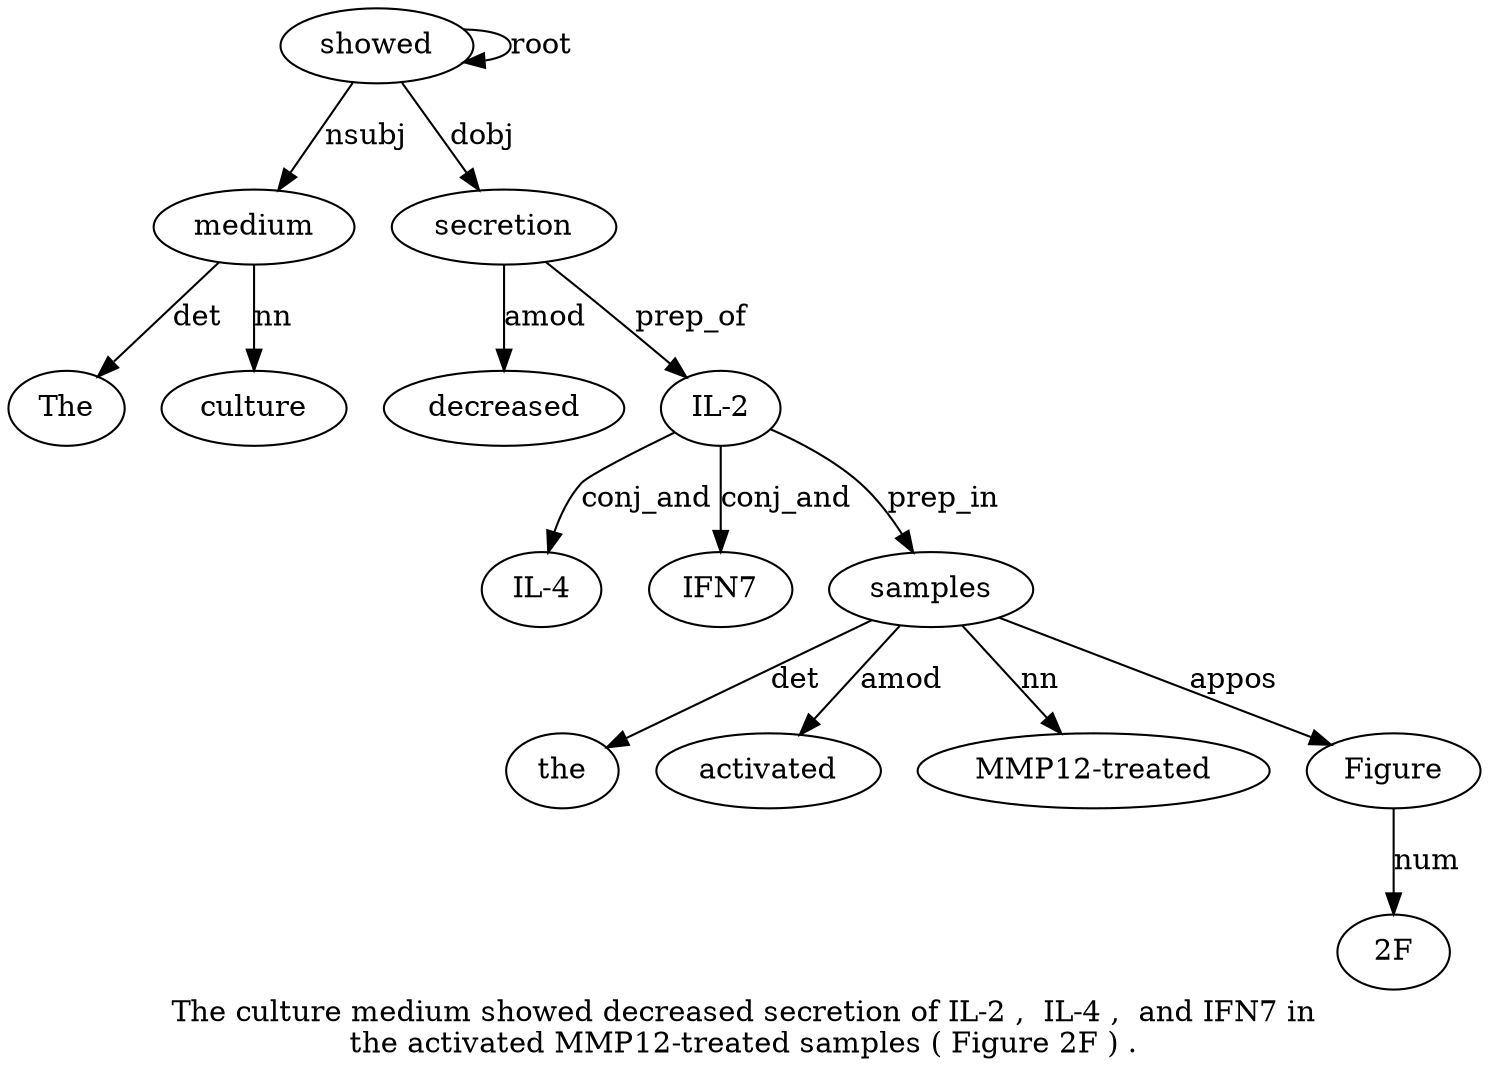 digraph "The culture medium showed decreased secretion of IL-2 ,  IL-4 ,  and IFN7 in the activated MMP12-treated samples ( Figure 2F ) ." {
label="The culture medium showed decreased secretion of IL-2 ,  IL-4 ,  and IFN7 in
the activated MMP12-treated samples ( Figure 2F ) .";
medium3 [style=filled, fillcolor=white, label=medium];
The1 [style=filled, fillcolor=white, label=The];
medium3 -> The1  [label=det];
culture2 [style=filled, fillcolor=white, label=culture];
medium3 -> culture2  [label=nn];
showed4 [style=filled, fillcolor=white, label=showed];
showed4 -> medium3  [label=nsubj];
showed4 -> showed4  [label=root];
secretion6 [style=filled, fillcolor=white, label=secretion];
decreased5 [style=filled, fillcolor=white, label=decreased];
secretion6 -> decreased5  [label=amod];
showed4 -> secretion6  [label=dobj];
"IL-28" [style=filled, fillcolor=white, label="IL-2"];
secretion6 -> "IL-28"  [label=prep_of];
"IL-410" [style=filled, fillcolor=white, label="IL-4"];
"IL-28" -> "IL-410"  [label=conj_and];
IFN713 [style=filled, fillcolor=white, label=IFN7];
"IL-28" -> IFN713  [label=conj_and];
samples18 [style=filled, fillcolor=white, label=samples];
the15 [style=filled, fillcolor=white, label=the];
samples18 -> the15  [label=det];
activated16 [style=filled, fillcolor=white, label=activated];
samples18 -> activated16  [label=amod];
"MMP12-treated7" [style=filled, fillcolor=white, label="MMP12-treated"];
samples18 -> "MMP12-treated7"  [label=nn];
"IL-28" -> samples18  [label=prep_in];
Figure20 [style=filled, fillcolor=white, label=Figure];
samples18 -> Figure20  [label=appos];
"2F21" [style=filled, fillcolor=white, label="2F"];
Figure20 -> "2F21"  [label=num];
}
